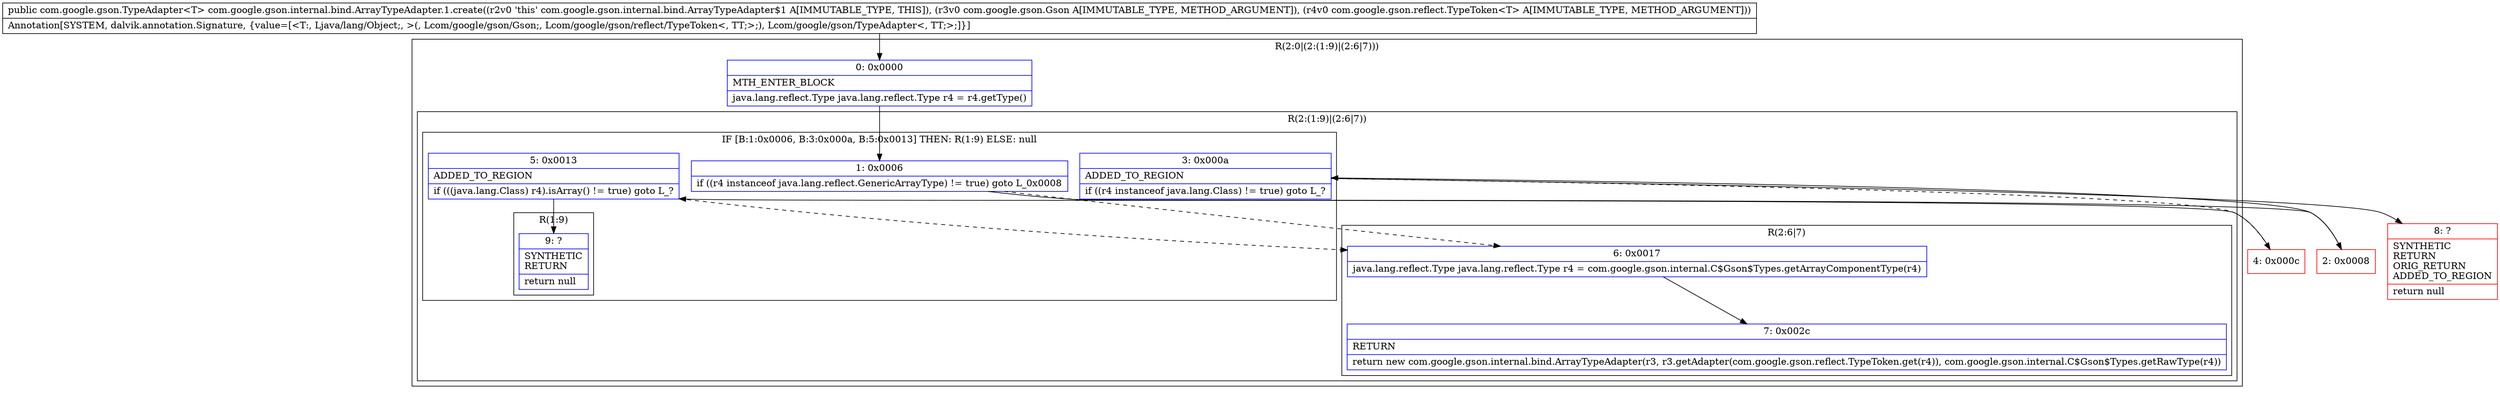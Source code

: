 digraph "CFG forcom.google.gson.internal.bind.ArrayTypeAdapter.1.create(Lcom\/google\/gson\/Gson;Lcom\/google\/gson\/reflect\/TypeToken;)Lcom\/google\/gson\/TypeAdapter;" {
subgraph cluster_Region_54806081 {
label = "R(2:0|(2:(1:9)|(2:6|7)))";
node [shape=record,color=blue];
Node_0 [shape=record,label="{0\:\ 0x0000|MTH_ENTER_BLOCK\l|java.lang.reflect.Type java.lang.reflect.Type r4 = r4.getType()\l}"];
subgraph cluster_Region_1813715436 {
label = "R(2:(1:9)|(2:6|7))";
node [shape=record,color=blue];
subgraph cluster_IfRegion_1467925331 {
label = "IF [B:1:0x0006, B:3:0x000a, B:5:0x0013] THEN: R(1:9) ELSE: null";
node [shape=record,color=blue];
Node_1 [shape=record,label="{1\:\ 0x0006|if ((r4 instanceof java.lang.reflect.GenericArrayType) != true) goto L_0x0008\l}"];
Node_3 [shape=record,label="{3\:\ 0x000a|ADDED_TO_REGION\l|if ((r4 instanceof java.lang.Class) != true) goto L_?\l}"];
Node_5 [shape=record,label="{5\:\ 0x0013|ADDED_TO_REGION\l|if (((java.lang.Class) r4).isArray() != true) goto L_?\l}"];
subgraph cluster_Region_335097498 {
label = "R(1:9)";
node [shape=record,color=blue];
Node_9 [shape=record,label="{9\:\ ?|SYNTHETIC\lRETURN\l|return null\l}"];
}
}
subgraph cluster_Region_1972580521 {
label = "R(2:6|7)";
node [shape=record,color=blue];
Node_6 [shape=record,label="{6\:\ 0x0017|java.lang.reflect.Type java.lang.reflect.Type r4 = com.google.gson.internal.C$Gson$Types.getArrayComponentType(r4)\l}"];
Node_7 [shape=record,label="{7\:\ 0x002c|RETURN\l|return new com.google.gson.internal.bind.ArrayTypeAdapter(r3, r3.getAdapter(com.google.gson.reflect.TypeToken.get(r4)), com.google.gson.internal.C$Gson$Types.getRawType(r4))\l}"];
}
}
}
Node_2 [shape=record,color=red,label="{2\:\ 0x0008}"];
Node_4 [shape=record,color=red,label="{4\:\ 0x000c}"];
Node_8 [shape=record,color=red,label="{8\:\ ?|SYNTHETIC\lRETURN\lORIG_RETURN\lADDED_TO_REGION\l|return null\l}"];
MethodNode[shape=record,label="{public com.google.gson.TypeAdapter\<T\> com.google.gson.internal.bind.ArrayTypeAdapter.1.create((r2v0 'this' com.google.gson.internal.bind.ArrayTypeAdapter$1 A[IMMUTABLE_TYPE, THIS]), (r3v0 com.google.gson.Gson A[IMMUTABLE_TYPE, METHOD_ARGUMENT]), (r4v0 com.google.gson.reflect.TypeToken\<T\> A[IMMUTABLE_TYPE, METHOD_ARGUMENT]))  | Annotation[SYSTEM, dalvik.annotation.Signature, \{value=[\<T:, Ljava\/lang\/Object;, \>(, Lcom\/google\/gson\/Gson;, Lcom\/google\/gson\/reflect\/TypeToken\<, TT;\>;), Lcom\/google\/gson\/TypeAdapter\<, TT;\>;]\}]\l}"];
MethodNode -> Node_0;
Node_0 -> Node_1;
Node_1 -> Node_2;
Node_1 -> Node_6[style=dashed];
Node_3 -> Node_4[style=dashed];
Node_3 -> Node_8;
Node_5 -> Node_6[style=dashed];
Node_5 -> Node_9;
Node_6 -> Node_7;
Node_2 -> Node_3;
Node_4 -> Node_5;
}

